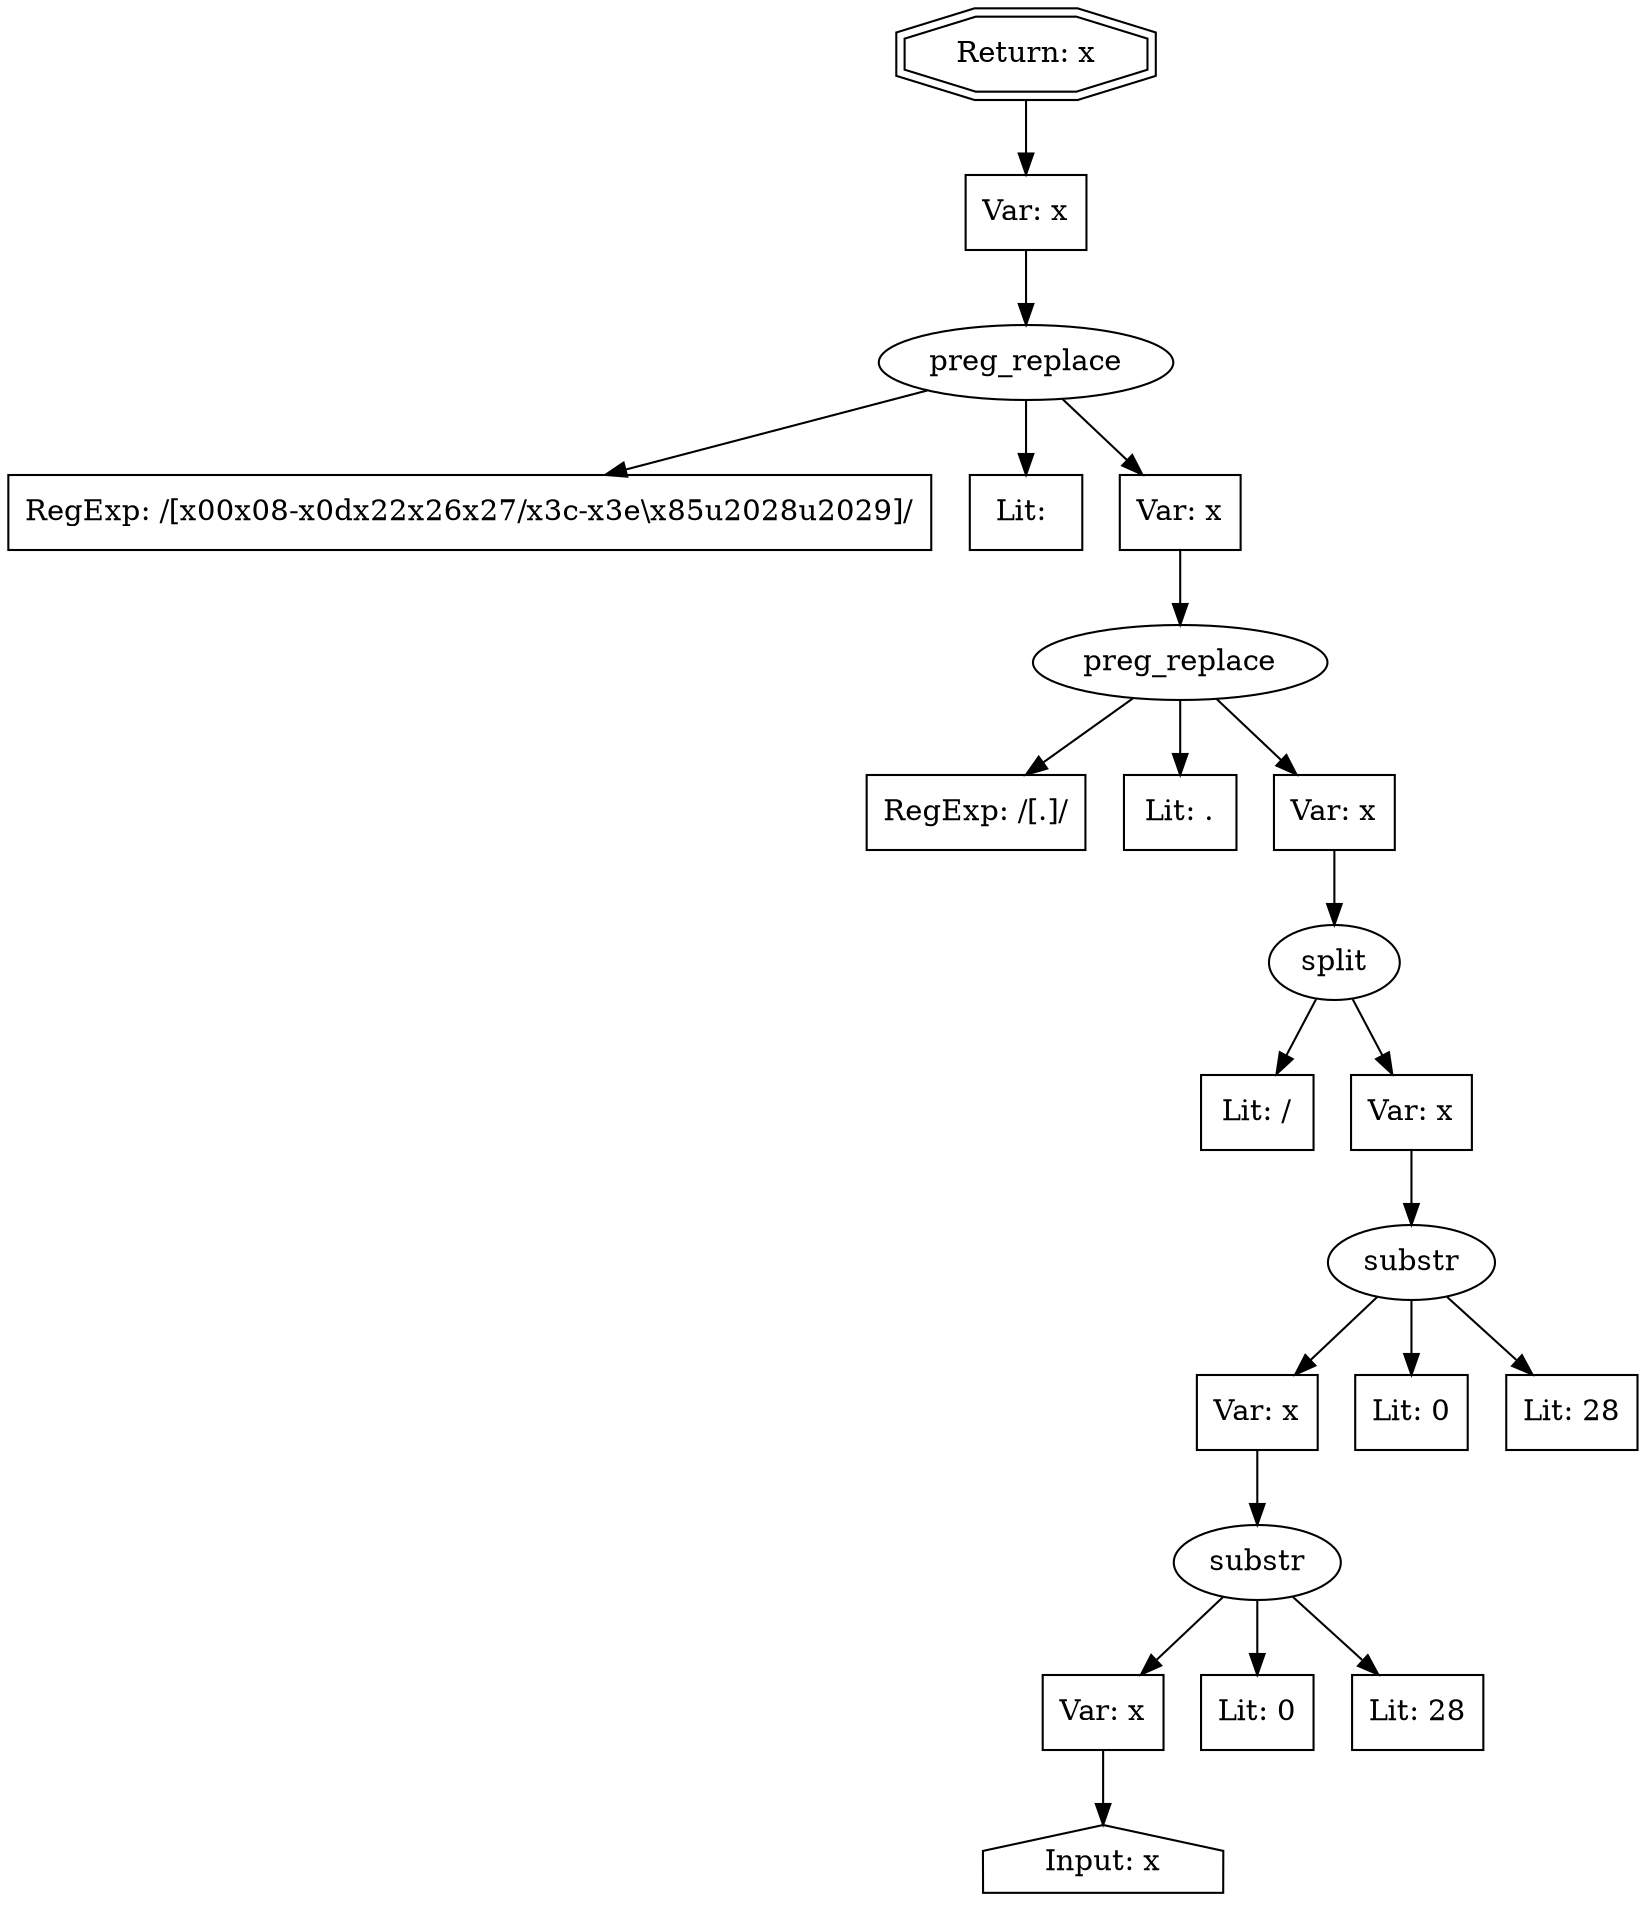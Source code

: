 // Finding: 22136a08-6af1-4b1d-82d2-50853eaae256
// Finding.url: https://in.example21.com/title-ix/#";};});taintfoxLog('186efe6dda334c51aaa446aed3479854')//
// Finding.parentloc: https://in.example21.com/title-ix/#";};});taintfoxLog('186efe6dda334c51aaa446aed3479854')//
// Finding.domain: in.example21.com
// Finding.base_domain: example21.com
// Finding.source: location.href
// Finding.sink: eval
// Sanitizer.score: 32
// Sanitizer.name: kd[7]
// Sanitizer.location: https://www.example22.com/gtm.js?id=GTM-W5SR4XD - kd[7]:2528:426
// Finding.begin: 122
// Finding.end: 125
// Finding.original_uuid: 82f783d0-2a70-4517-b657-537bb6d900e0
// Finding.TwentyFiveMillionFlowsId: 1588107044
// Finding.script: https://www.example22.com/gtm.js?id=GTM-W5SR4XD
// Finding.line: 3
// Exploit.uuid: 186efe6d-da33-4c51-aaa4-46aed3479854
// Exploit.success: false
// Exploit.status: validated
// Exploit.method: C
// Exploit.type: js
// Exploit.token: Literal
// Exploit.content: =; Path=/; Expires=Thu, 01 Jan 1970 00:00:01 GMT;Domain=example21.com
// Exploit.quote_type: None
// Exploit.tag: None
// Exploit.break_out: ";};});
// Exploit.break_in: //
// Exploit.payload: ";};});taintfoxLog(1)//
// Exploit.begin_taint_url: 11
// Exploit.end_taint_url: 14
// Exploit.replace_begin_url: 28
// Exploit.replace_end_url: 28
// Exploit.replace_begin_param: 121
// Exploit.replace_end_param: 121
// Issues.LargestEncodeAttrStringChain: 0
// Issues.LargestTextFragmentEncodeChainLength: 0
// Issues.HasApproximation: true
// Issues.HasMissingImplementation: false
// Issues.HasInfiniteRegexWithFunctionReplacer: false
// Issues.MergedSplitAndJoins: true
// Issues.HasUrlInRhsOfReplace: false
// Issues.HasUrlInLhsOfReplace: false
// Issues.HasCookieValueInLhsOfreplace: false
// Issues.HasCookieValueInRhsOfreplace: false
// Issues.HasCookieValueInMatchPattern: false
// Issues.HasCookieValueInExecPattern: false
// Issues.RemovedLRConcats: false
// Issues.RemovedReplaceArtifacts: false
// Issues.HasUrlInMatchPattern: false
// Issues.HasUrlInExecPattern: false
// Issues.RemovedNOPreplaces: false
// Issues.Known_sanitizer: false
// DepGraph.hash: -1994838582
// DepGraph.sanitizer_hash: 1018052172
// Merged split and join statements 
// Approximated Implementation for: replace([\x00\x08-\x0d\x22\x26\x27\/\x3c-\x3e\\\x85\u2028\u2029]/g: 1, s: 0, u: 0, m: 0, i: 0 [escapes(<: 1, >: 1, &: 1, ": 1, ': 1, /: 1, \: 1, =: 1), function_rhs: true], 'function(a){return ud[a]}') - Other Exception: ReferenceError: ud is not defined 
digraph cfg {
n0 [shape=house, label="Input: x"];
n1 [shape=ellipse, label="substr"];
n2 [shape=box, label="Var: x"];
n3 [shape=box, label="Lit: 0"];
n4 [shape=box, label="Lit: 28"];
n5 [shape=ellipse, label="substr"];
n6 [shape=box, label="Var: x"];
n7 [shape=box, label="Lit: 0"];
n8 [shape=box, label="Lit: 28"];
n9 [shape=ellipse, label="split"];
n10 [shape=box, label="Lit: /"];
n11 [shape=box, label="Var: x"];
n12 [shape=ellipse, label="preg_replace"];
n13 [shape=box, label="RegExp: /[.]/"];
n14 [shape=box, label="Lit: ."];
n15 [shape=box, label="Var: x"];
n16 [shape=ellipse, label="preg_replace"];
n17 [shape=box, label="RegExp: /[\x00\x08-\x0d\x22\x26\x27\/\x3c-\x3e\\\x85\u2028\u2029]/"];
n18 [shape=box, label="Lit: "];
n19 [shape=box, label="Var: x"];
n20 [shape=box, label="Var: x"];
n21 [shape=doubleoctagon, label="Return: x"];
n2 -> n0;
n1 -> n2;
n1 -> n3;
n1 -> n4;
n6 -> n1;
n5 -> n6;
n5 -> n7;
n5 -> n8;
n11 -> n5;
n9 -> n10;
n9 -> n11;
n15 -> n9;
n12 -> n13;
n12 -> n14;
n12 -> n15;
n19 -> n12;
n16 -> n17;
n16 -> n18;
n16 -> n19;
n20 -> n16;
n21 -> n20;
}